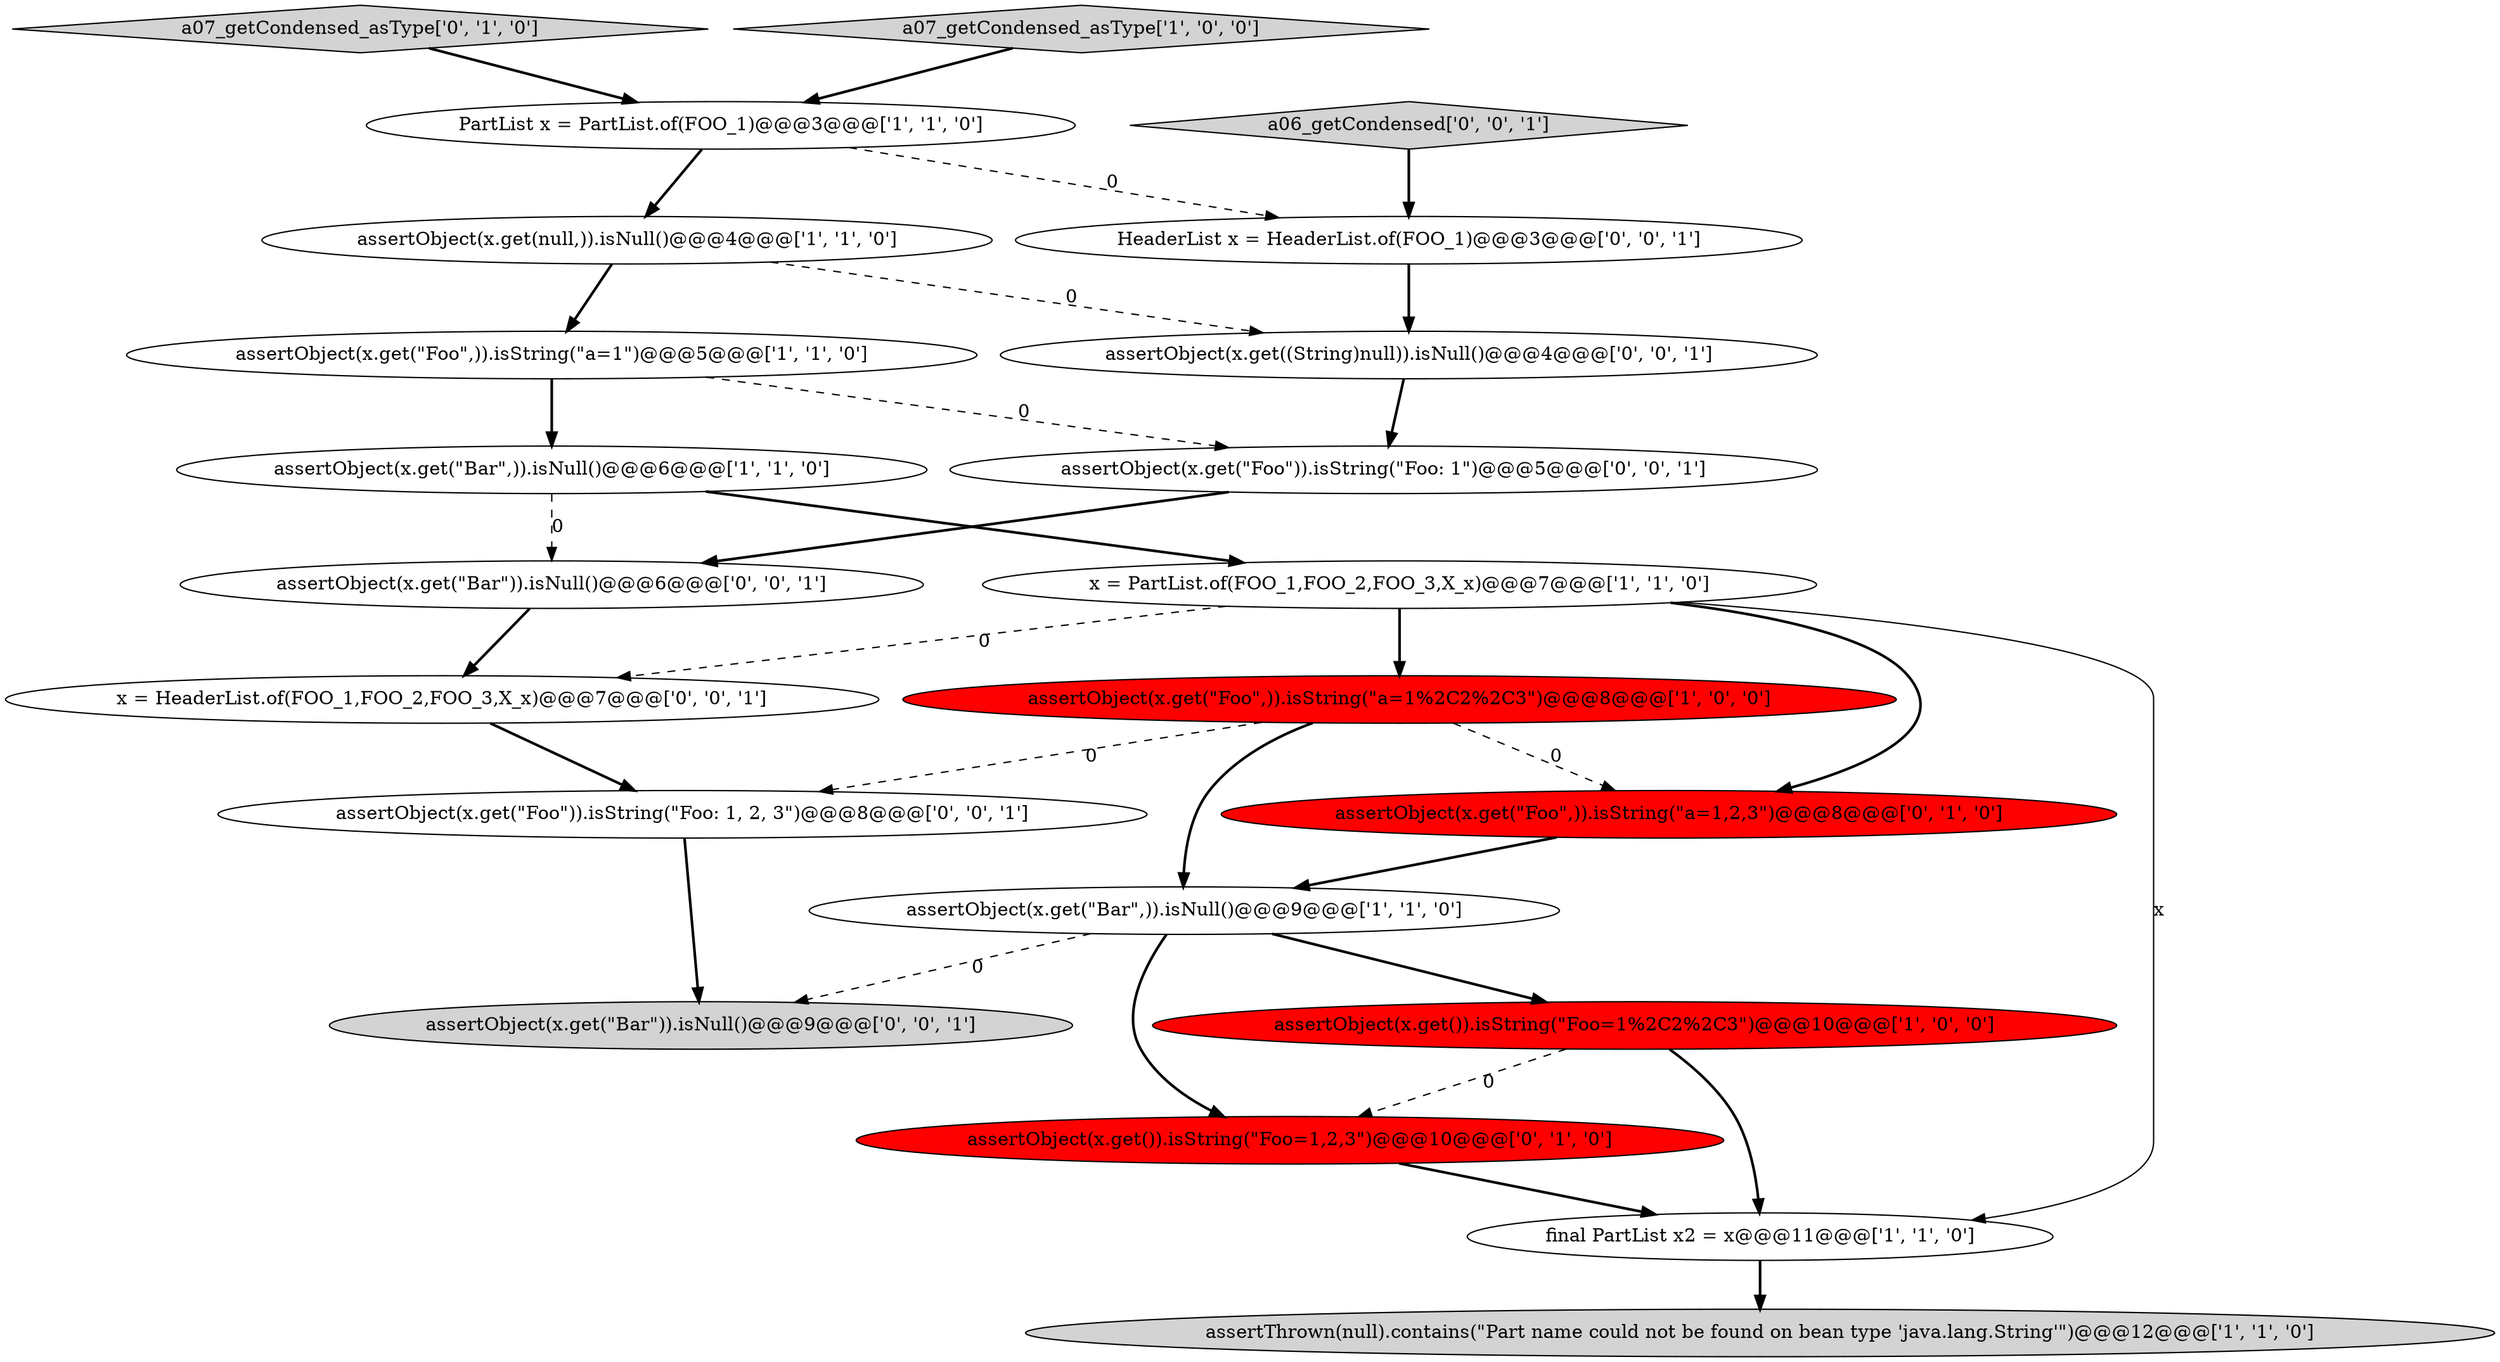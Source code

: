 digraph {
13 [style = filled, label = "assertObject(x.get(\"Foo\",)).isString(\"a=1,2,3\")@@@8@@@['0', '1', '0']", fillcolor = red, shape = ellipse image = "AAA1AAABBB2BBB"];
1 [style = filled, label = "assertObject(x.get()).isString(\"Foo=1%2C2%2C3\")@@@10@@@['1', '0', '0']", fillcolor = red, shape = ellipse image = "AAA1AAABBB1BBB"];
5 [style = filled, label = "assertObject(x.get(\"Bar\",)).isNull()@@@6@@@['1', '1', '0']", fillcolor = white, shape = ellipse image = "AAA0AAABBB1BBB"];
21 [style = filled, label = "x = HeaderList.of(FOO_1,FOO_2,FOO_3,X_x)@@@7@@@['0', '0', '1']", fillcolor = white, shape = ellipse image = "AAA0AAABBB3BBB"];
11 [style = filled, label = "a07_getCondensed_asType['0', '1', '0']", fillcolor = lightgray, shape = diamond image = "AAA0AAABBB2BBB"];
3 [style = filled, label = "final PartList x2 = x@@@11@@@['1', '1', '0']", fillcolor = white, shape = ellipse image = "AAA0AAABBB1BBB"];
14 [style = filled, label = "HeaderList x = HeaderList.of(FOO_1)@@@3@@@['0', '0', '1']", fillcolor = white, shape = ellipse image = "AAA0AAABBB3BBB"];
7 [style = filled, label = "assertObject(x.get(null,)).isNull()@@@4@@@['1', '1', '0']", fillcolor = white, shape = ellipse image = "AAA0AAABBB1BBB"];
20 [style = filled, label = "assertObject(x.get(\"Foo\")).isString(\"Foo: 1\")@@@5@@@['0', '0', '1']", fillcolor = white, shape = ellipse image = "AAA0AAABBB3BBB"];
17 [style = filled, label = "assertObject(x.get(\"Bar\")).isNull()@@@9@@@['0', '0', '1']", fillcolor = lightgray, shape = ellipse image = "AAA0AAABBB3BBB"];
0 [style = filled, label = "PartList x = PartList.of(FOO_1)@@@3@@@['1', '1', '0']", fillcolor = white, shape = ellipse image = "AAA0AAABBB1BBB"];
16 [style = filled, label = "assertObject(x.get((String)null)).isNull()@@@4@@@['0', '0', '1']", fillcolor = white, shape = ellipse image = "AAA0AAABBB3BBB"];
19 [style = filled, label = "assertObject(x.get(\"Bar\")).isNull()@@@6@@@['0', '0', '1']", fillcolor = white, shape = ellipse image = "AAA0AAABBB3BBB"];
2 [style = filled, label = "assertObject(x.get(\"Bar\",)).isNull()@@@9@@@['1', '1', '0']", fillcolor = white, shape = ellipse image = "AAA0AAABBB1BBB"];
10 [style = filled, label = "x = PartList.of(FOO_1,FOO_2,FOO_3,X_x)@@@7@@@['1', '1', '0']", fillcolor = white, shape = ellipse image = "AAA0AAABBB1BBB"];
8 [style = filled, label = "assertObject(x.get(\"Foo\",)).isString(\"a=1%2C2%2C3\")@@@8@@@['1', '0', '0']", fillcolor = red, shape = ellipse image = "AAA1AAABBB1BBB"];
4 [style = filled, label = "assertObject(x.get(\"Foo\",)).isString(\"a=1\")@@@5@@@['1', '1', '0']", fillcolor = white, shape = ellipse image = "AAA0AAABBB1BBB"];
12 [style = filled, label = "assertObject(x.get()).isString(\"Foo=1,2,3\")@@@10@@@['0', '1', '0']", fillcolor = red, shape = ellipse image = "AAA1AAABBB2BBB"];
15 [style = filled, label = "a06_getCondensed['0', '0', '1']", fillcolor = lightgray, shape = diamond image = "AAA0AAABBB3BBB"];
6 [style = filled, label = "assertThrown(null).contains(\"Part name could not be found on bean type 'java.lang.String'\")@@@12@@@['1', '1', '0']", fillcolor = lightgray, shape = ellipse image = "AAA0AAABBB1BBB"];
18 [style = filled, label = "assertObject(x.get(\"Foo\")).isString(\"Foo: 1, 2, 3\")@@@8@@@['0', '0', '1']", fillcolor = white, shape = ellipse image = "AAA0AAABBB3BBB"];
9 [style = filled, label = "a07_getCondensed_asType['1', '0', '0']", fillcolor = lightgray, shape = diamond image = "AAA0AAABBB1BBB"];
14->16 [style = bold, label=""];
5->10 [style = bold, label=""];
10->21 [style = dashed, label="0"];
9->0 [style = bold, label=""];
15->14 [style = bold, label=""];
2->1 [style = bold, label=""];
7->16 [style = dashed, label="0"];
1->3 [style = bold, label=""];
18->17 [style = bold, label=""];
3->6 [style = bold, label=""];
10->3 [style = solid, label="x"];
7->4 [style = bold, label=""];
2->17 [style = dashed, label="0"];
21->18 [style = bold, label=""];
2->12 [style = bold, label=""];
8->13 [style = dashed, label="0"];
0->7 [style = bold, label=""];
0->14 [style = dashed, label="0"];
1->12 [style = dashed, label="0"];
11->0 [style = bold, label=""];
10->8 [style = bold, label=""];
8->2 [style = bold, label=""];
10->13 [style = bold, label=""];
4->20 [style = dashed, label="0"];
8->18 [style = dashed, label="0"];
12->3 [style = bold, label=""];
20->19 [style = bold, label=""];
16->20 [style = bold, label=""];
5->19 [style = dashed, label="0"];
4->5 [style = bold, label=""];
13->2 [style = bold, label=""];
19->21 [style = bold, label=""];
}
